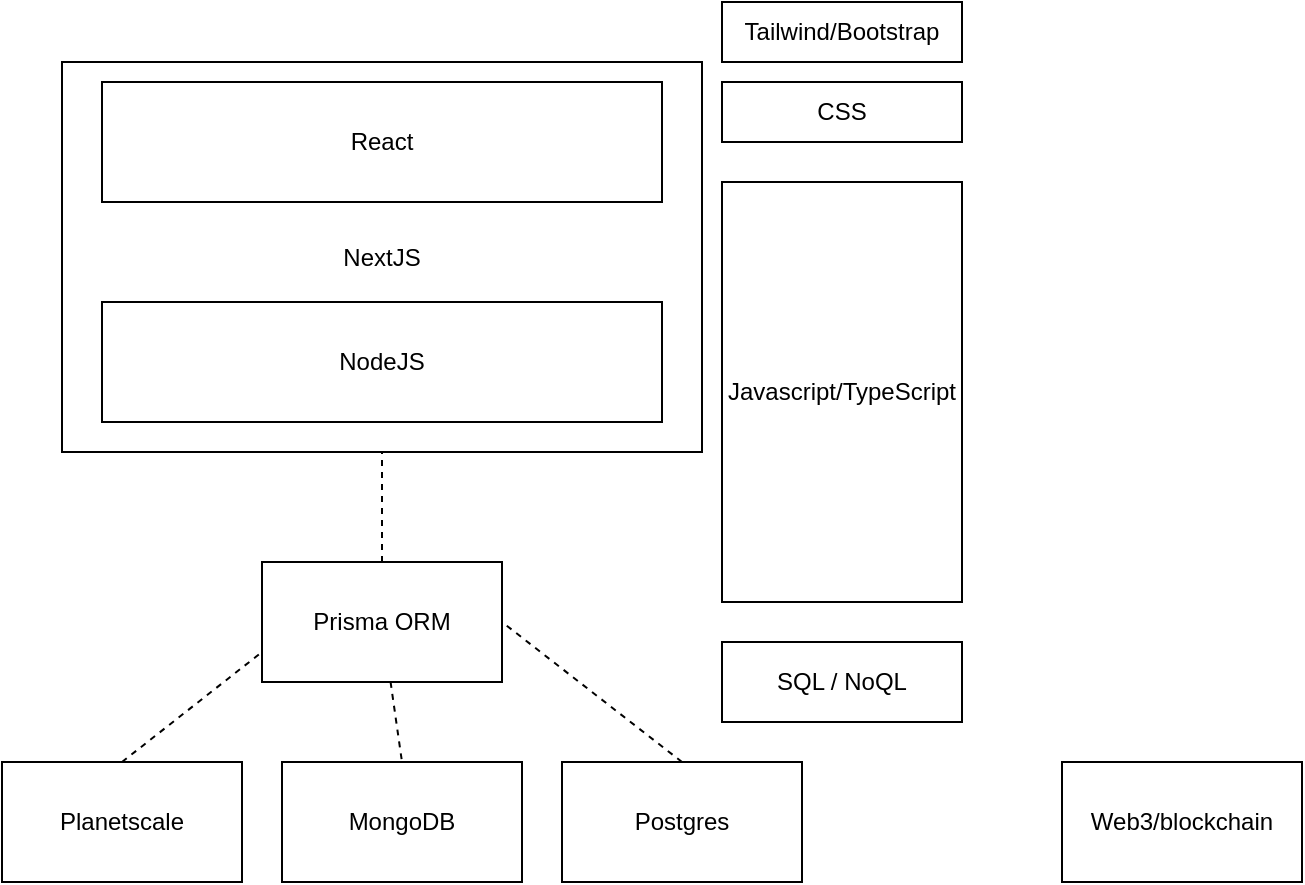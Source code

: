 <mxfile version="17.3.0" type="github">
  <diagram id="9UgJK5LXWcgMxDRTzDRt" name="Page-1">
    <mxGraphModel dx="942" dy="578" grid="1" gridSize="10" guides="1" tooltips="1" connect="1" arrows="1" fold="1" page="1" pageScale="1" pageWidth="850" pageHeight="1100" math="0" shadow="0">
      <root>
        <mxCell id="0" />
        <mxCell id="1" parent="0" />
        <mxCell id="7wTAhi1Vu_MXwuuSnExM-3" value="Tailwind/Bootstrap" style="rounded=0;whiteSpace=wrap;html=1;" vertex="1" parent="1">
          <mxGeometry x="530" y="90" width="120" height="30" as="geometry" />
        </mxCell>
        <mxCell id="7wTAhi1Vu_MXwuuSnExM-4" value="CSS" style="rounded=0;whiteSpace=wrap;html=1;" vertex="1" parent="1">
          <mxGeometry x="530" y="130" width="120" height="30" as="geometry" />
        </mxCell>
        <mxCell id="7wTAhi1Vu_MXwuuSnExM-6" value="Javascript/TypeScript" style="rounded=0;whiteSpace=wrap;html=1;" vertex="1" parent="1">
          <mxGeometry x="530" y="180" width="120" height="210" as="geometry" />
        </mxCell>
        <mxCell id="7wTAhi1Vu_MXwuuSnExM-8" value="NextJS" style="rounded=0;whiteSpace=wrap;html=1;" vertex="1" parent="1">
          <mxGeometry x="200" y="120" width="320" height="195" as="geometry" />
        </mxCell>
        <mxCell id="7wTAhi1Vu_MXwuuSnExM-9" value="Prisma ORM" style="rounded=0;whiteSpace=wrap;html=1;" vertex="1" parent="1">
          <mxGeometry x="300" y="370" width="120" height="60" as="geometry" />
        </mxCell>
        <mxCell id="7wTAhi1Vu_MXwuuSnExM-10" value="Planetscale" style="rounded=0;whiteSpace=wrap;html=1;" vertex="1" parent="1">
          <mxGeometry x="170" y="470" width="120" height="60" as="geometry" />
        </mxCell>
        <mxCell id="7wTAhi1Vu_MXwuuSnExM-11" value="MongoDB" style="rounded=0;whiteSpace=wrap;html=1;" vertex="1" parent="1">
          <mxGeometry x="310" y="470" width="120" height="60" as="geometry" />
        </mxCell>
        <mxCell id="7wTAhi1Vu_MXwuuSnExM-12" value="Postgres" style="rounded=0;whiteSpace=wrap;html=1;" vertex="1" parent="1">
          <mxGeometry x="450" y="470" width="120" height="60" as="geometry" />
        </mxCell>
        <mxCell id="7wTAhi1Vu_MXwuuSnExM-13" value="Web3/blockchain" style="rounded=0;whiteSpace=wrap;html=1;" vertex="1" parent="1">
          <mxGeometry x="700" y="470" width="120" height="60" as="geometry" />
        </mxCell>
        <mxCell id="7wTAhi1Vu_MXwuuSnExM-14" value="" style="endArrow=none;dashed=1;html=1;rounded=0;entryX=0;entryY=0.75;entryDx=0;entryDy=0;exitX=0.5;exitY=0;exitDx=0;exitDy=0;" edge="1" parent="1" source="7wTAhi1Vu_MXwuuSnExM-10" target="7wTAhi1Vu_MXwuuSnExM-9">
          <mxGeometry width="50" height="50" relative="1" as="geometry">
            <mxPoint x="190" y="450" as="sourcePoint" />
            <mxPoint x="240" y="400" as="targetPoint" />
          </mxGeometry>
        </mxCell>
        <mxCell id="7wTAhi1Vu_MXwuuSnExM-15" value="" style="endArrow=none;dashed=1;html=1;rounded=0;" edge="1" parent="1" source="7wTAhi1Vu_MXwuuSnExM-9">
          <mxGeometry width="50" height="50" relative="1" as="geometry">
            <mxPoint x="370" y="480" as="sourcePoint" />
            <mxPoint x="370" y="470" as="targetPoint" />
          </mxGeometry>
        </mxCell>
        <mxCell id="7wTAhi1Vu_MXwuuSnExM-16" value="" style="endArrow=none;dashed=1;html=1;rounded=0;entryX=1;entryY=0.5;entryDx=0;entryDy=0;exitX=0.5;exitY=0;exitDx=0;exitDy=0;" edge="1" parent="1" source="7wTAhi1Vu_MXwuuSnExM-12" target="7wTAhi1Vu_MXwuuSnExM-9">
          <mxGeometry width="50" height="50" relative="1" as="geometry">
            <mxPoint x="430" y="450" as="sourcePoint" />
            <mxPoint x="480" y="400" as="targetPoint" />
          </mxGeometry>
        </mxCell>
        <mxCell id="7wTAhi1Vu_MXwuuSnExM-17" value="React" style="rounded=0;whiteSpace=wrap;html=1;" vertex="1" parent="1">
          <mxGeometry x="220" y="130" width="280" height="60" as="geometry" />
        </mxCell>
        <mxCell id="7wTAhi1Vu_MXwuuSnExM-18" value="NodeJS" style="rounded=0;whiteSpace=wrap;html=1;" vertex="1" parent="1">
          <mxGeometry x="220" y="240" width="280" height="60" as="geometry" />
        </mxCell>
        <mxCell id="7wTAhi1Vu_MXwuuSnExM-22" value="SQL / NoQL" style="rounded=0;whiteSpace=wrap;html=1;" vertex="1" parent="1">
          <mxGeometry x="530" y="410" width="120" height="40" as="geometry" />
        </mxCell>
        <mxCell id="7wTAhi1Vu_MXwuuSnExM-23" value="" style="endArrow=none;dashed=1;html=1;rounded=0;exitX=0.5;exitY=0;exitDx=0;exitDy=0;entryX=0.5;entryY=1;entryDx=0;entryDy=0;" edge="1" parent="1" source="7wTAhi1Vu_MXwuuSnExM-9" target="7wTAhi1Vu_MXwuuSnExM-8">
          <mxGeometry width="50" height="50" relative="1" as="geometry">
            <mxPoint x="330" y="370" as="sourcePoint" />
            <mxPoint x="380" y="320" as="targetPoint" />
          </mxGeometry>
        </mxCell>
      </root>
    </mxGraphModel>
  </diagram>
</mxfile>
